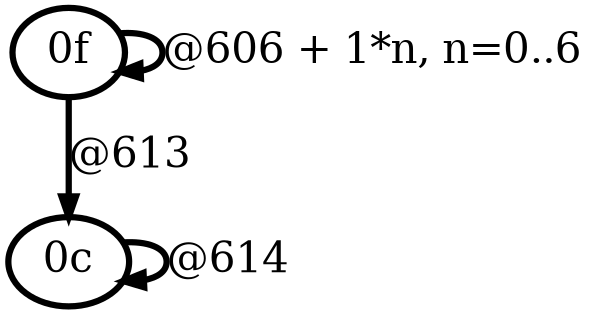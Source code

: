 digraph G {
        node [style=rounded, penwidth=3, fontsize=20, shape=oval];
        "0f" -> "0f" [label="@606 + 1*n, n=0..6", color=black,arrowsize=1,style=bold,penwidth=3,fontsize=20];
"0f" -> "0c" [label="@613", color=black,arrowsize=1,style=bold,penwidth=3,fontsize=20];
"0c" -> "0c" [label="@614", color=black,arrowsize=1,style=bold,penwidth=3,fontsize=20];
}
